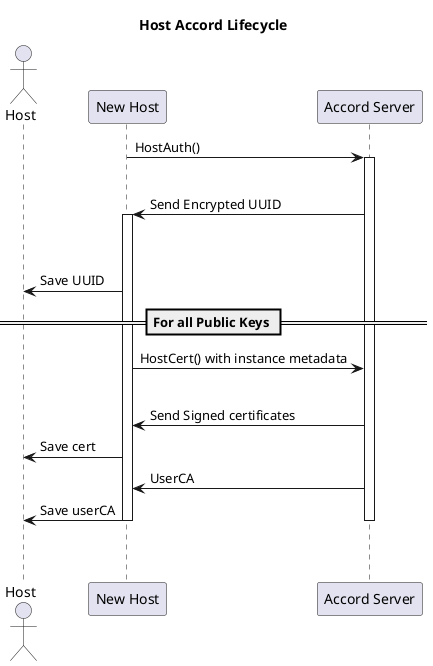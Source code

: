 @startuml

title Host Accord Lifecycle

actor Host as D
participant "New Host" as H
participant "Accord Server" as A

H -> A: HostAuth()
activate A
|||
A -> H: Send Encrypted UUID
activate H
||45||
H->D: Save UUID

== For all Public Keys ==
H -> A: HostCert() with instance metadata
|||
A -> H: Send Signed certificates
H -> D: Save cert
A -> H: UserCA
H -> D: Save userCA

deactivate A
||45||
deactivate H

@enduml


